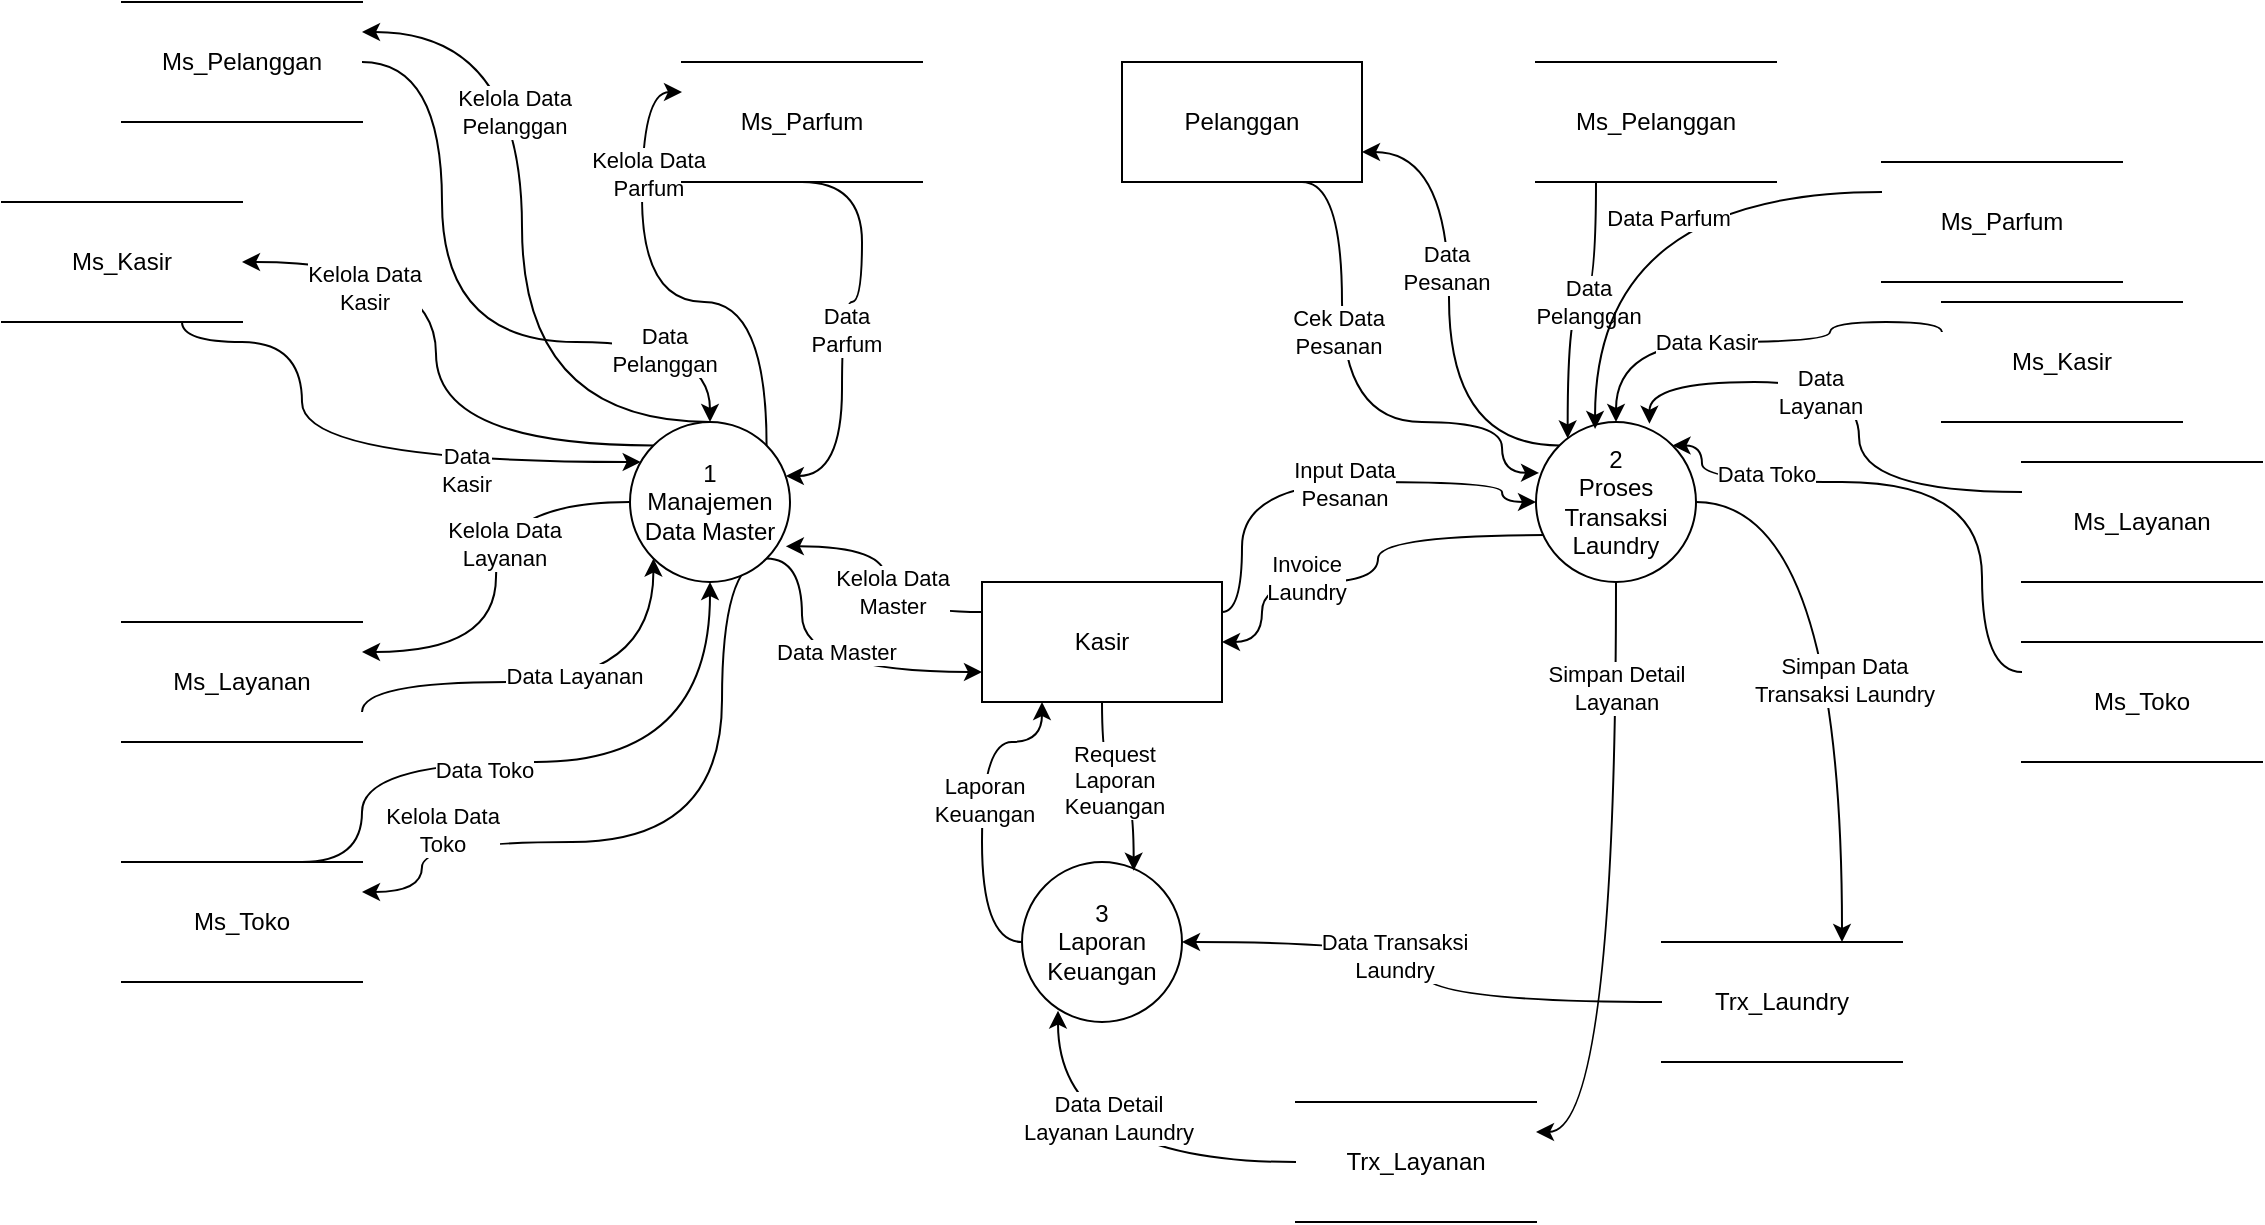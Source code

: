 <mxfile version="27.2.0">
  <diagram name="Page-1" id="xSfu-cIpNM1NF606pljN">
    <mxGraphModel dx="1027" dy="569" grid="1" gridSize="10" guides="1" tooltips="1" connect="1" arrows="1" fold="1" page="1" pageScale="1" pageWidth="827" pageHeight="1169" math="0" shadow="0">
      <root>
        <mxCell id="0" />
        <mxCell id="1" parent="0" />
        <mxCell id="YZ_7ZJklDh7weQv1-c1d-18" style="edgeStyle=orthogonalEdgeStyle;shape=connector;curved=1;rounded=0;orthogonalLoop=1;jettySize=auto;html=1;exitX=0.5;exitY=0;exitDx=0;exitDy=0;entryX=1;entryY=0.25;entryDx=0;entryDy=0;strokeColor=default;align=center;verticalAlign=middle;fontFamily=Helvetica;fontSize=11;fontColor=default;labelBackgroundColor=default;endArrow=classic;" parent="1" source="YZ_7ZJklDh7weQv1-c1d-3" target="YZ_7ZJklDh7weQv1-c1d-7" edge="1">
          <mxGeometry relative="1" as="geometry">
            <Array as="points">
              <mxPoint x="320" y="260" />
              <mxPoint x="320" y="65" />
            </Array>
          </mxGeometry>
        </mxCell>
        <mxCell id="YZ_7ZJklDh7weQv1-c1d-19" value="Kelola Data&lt;br&gt;Pelanggan" style="edgeLabel;html=1;align=center;verticalAlign=middle;resizable=0;points=[];fontFamily=Helvetica;fontSize=11;fontColor=default;labelBackgroundColor=default;" parent="YZ_7ZJklDh7weQv1-c1d-18" vertex="1" connectable="0">
          <mxGeometry x="0.349" y="4" relative="1" as="geometry">
            <mxPoint as="offset" />
          </mxGeometry>
        </mxCell>
        <mxCell id="YZ_7ZJklDh7weQv1-c1d-24" style="edgeStyle=orthogonalEdgeStyle;shape=connector;curved=1;rounded=0;orthogonalLoop=1;jettySize=auto;html=1;exitX=0;exitY=0;exitDx=0;exitDy=0;entryX=1;entryY=0.5;entryDx=0;entryDy=0;strokeColor=default;align=center;verticalAlign=middle;fontFamily=Helvetica;fontSize=11;fontColor=default;labelBackgroundColor=default;endArrow=classic;" parent="1" source="YZ_7ZJklDh7weQv1-c1d-3" target="YZ_7ZJklDh7weQv1-c1d-8" edge="1">
          <mxGeometry relative="1" as="geometry" />
        </mxCell>
        <mxCell id="YZ_7ZJklDh7weQv1-c1d-26" value="Kelola Data&lt;br&gt;Kasir" style="edgeLabel;html=1;align=center;verticalAlign=middle;resizable=0;points=[];fontFamily=Helvetica;fontSize=11;fontColor=default;labelBackgroundColor=default;" parent="YZ_7ZJklDh7weQv1-c1d-24" vertex="1" connectable="0">
          <mxGeometry x="0.589" y="13" relative="1" as="geometry">
            <mxPoint as="offset" />
          </mxGeometry>
        </mxCell>
        <mxCell id="CbBDcJ3HCzYPkdTsJaEf-1" style="edgeStyle=orthogonalEdgeStyle;rounded=0;orthogonalLoop=1;jettySize=auto;html=1;exitX=0;exitY=0.5;exitDx=0;exitDy=0;entryX=1;entryY=0.25;entryDx=0;entryDy=0;curved=1;" edge="1" parent="1" source="YZ_7ZJklDh7weQv1-c1d-3" target="YZ_7ZJklDh7weQv1-c1d-9">
          <mxGeometry relative="1" as="geometry" />
        </mxCell>
        <mxCell id="CbBDcJ3HCzYPkdTsJaEf-2" value="Kelola Data&lt;div&gt;Layanan&lt;/div&gt;" style="edgeLabel;html=1;align=center;verticalAlign=middle;resizable=0;points=[];fontFamily=Helvetica;fontSize=11;fontColor=default;labelBackgroundColor=default;" vertex="1" connectable="0" parent="CbBDcJ3HCzYPkdTsJaEf-1">
          <mxGeometry x="-0.164" y="4" relative="1" as="geometry">
            <mxPoint as="offset" />
          </mxGeometry>
        </mxCell>
        <mxCell id="CbBDcJ3HCzYPkdTsJaEf-8" style="edgeStyle=orthogonalEdgeStyle;shape=connector;curved=1;rounded=0;orthogonalLoop=1;jettySize=auto;html=1;exitX=1;exitY=1;exitDx=0;exitDy=0;entryX=1;entryY=0.25;entryDx=0;entryDy=0;strokeColor=default;align=center;verticalAlign=middle;fontFamily=Helvetica;fontSize=11;fontColor=default;labelBackgroundColor=default;endArrow=classic;" edge="1" parent="1" source="YZ_7ZJklDh7weQv1-c1d-3" target="YZ_7ZJklDh7weQv1-c1d-10">
          <mxGeometry relative="1" as="geometry">
            <Array as="points">
              <mxPoint x="420" y="328" />
              <mxPoint x="420" y="470" />
              <mxPoint x="270" y="470" />
              <mxPoint x="270" y="495" />
            </Array>
          </mxGeometry>
        </mxCell>
        <mxCell id="CbBDcJ3HCzYPkdTsJaEf-9" value="Kelola Data&lt;br&gt;Toko" style="edgeLabel;html=1;align=center;verticalAlign=middle;resizable=0;points=[];fontFamily=Helvetica;fontSize=11;fontColor=default;labelBackgroundColor=default;" vertex="1" connectable="0" parent="CbBDcJ3HCzYPkdTsJaEf-8">
          <mxGeometry x="0.651" y="-6" relative="1" as="geometry">
            <mxPoint as="offset" />
          </mxGeometry>
        </mxCell>
        <mxCell id="CbBDcJ3HCzYPkdTsJaEf-15" style="edgeStyle=orthogonalEdgeStyle;shape=connector;curved=1;rounded=0;orthogonalLoop=1;jettySize=auto;html=1;exitX=1;exitY=0;exitDx=0;exitDy=0;entryX=0;entryY=0.25;entryDx=0;entryDy=0;strokeColor=default;align=center;verticalAlign=middle;fontFamily=Helvetica;fontSize=11;fontColor=default;labelBackgroundColor=default;endArrow=classic;" edge="1" parent="1" source="YZ_7ZJklDh7weQv1-c1d-3" target="YZ_7ZJklDh7weQv1-c1d-11">
          <mxGeometry relative="1" as="geometry">
            <Array as="points">
              <mxPoint x="443" y="200" />
              <mxPoint x="380" y="200" />
              <mxPoint x="380" y="95" />
            </Array>
          </mxGeometry>
        </mxCell>
        <mxCell id="CbBDcJ3HCzYPkdTsJaEf-17" value="Kelola Data&lt;br&gt;Parfum" style="edgeLabel;html=1;align=center;verticalAlign=middle;resizable=0;points=[];fontFamily=Helvetica;fontSize=11;fontColor=default;labelBackgroundColor=default;" vertex="1" connectable="0" parent="CbBDcJ3HCzYPkdTsJaEf-15">
          <mxGeometry x="0.53" y="-3" relative="1" as="geometry">
            <mxPoint as="offset" />
          </mxGeometry>
        </mxCell>
        <mxCell id="CbBDcJ3HCzYPkdTsJaEf-23" style="edgeStyle=orthogonalEdgeStyle;shape=connector;curved=1;rounded=0;orthogonalLoop=1;jettySize=auto;html=1;exitX=1;exitY=1;exitDx=0;exitDy=0;entryX=0;entryY=0.75;entryDx=0;entryDy=0;strokeColor=default;align=center;verticalAlign=middle;fontFamily=Helvetica;fontSize=11;fontColor=default;labelBackgroundColor=default;endArrow=classic;" edge="1" parent="1" source="YZ_7ZJklDh7weQv1-c1d-3" target="YZ_7ZJklDh7weQv1-c1d-6">
          <mxGeometry relative="1" as="geometry">
            <Array as="points">
              <mxPoint x="460" y="328" />
              <mxPoint x="460" y="385" />
            </Array>
          </mxGeometry>
        </mxCell>
        <mxCell id="CbBDcJ3HCzYPkdTsJaEf-24" value="Data Master" style="edgeLabel;html=1;align=center;verticalAlign=middle;resizable=0;points=[];fontFamily=Helvetica;fontSize=11;fontColor=default;labelBackgroundColor=default;" vertex="1" connectable="0" parent="CbBDcJ3HCzYPkdTsJaEf-23">
          <mxGeometry x="0.108" y="10" relative="1" as="geometry">
            <mxPoint as="offset" />
          </mxGeometry>
        </mxCell>
        <mxCell id="YZ_7ZJklDh7weQv1-c1d-3" value="&lt;div&gt;&lt;span style=&quot;background-color: transparent; color: light-dark(rgb(0, 0, 0), rgb(255, 255, 255));&quot;&gt;1&lt;/span&gt;&lt;/div&gt;&lt;div&gt;&lt;span style=&quot;background-color: transparent; color: light-dark(rgb(0, 0, 0), rgb(255, 255, 255));&quot;&gt;Manajemen&lt;/span&gt;&lt;/div&gt;&lt;div&gt;Data Master&lt;/div&gt;" style="ellipse;whiteSpace=wrap;html=1;aspect=fixed;" parent="1" vertex="1">
          <mxGeometry x="374" y="260" width="80" height="80" as="geometry" />
        </mxCell>
        <mxCell id="CbBDcJ3HCzYPkdTsJaEf-62" style="edgeStyle=orthogonalEdgeStyle;shape=connector;curved=1;rounded=0;orthogonalLoop=1;jettySize=auto;html=1;exitX=0;exitY=0.5;exitDx=0;exitDy=0;entryX=0.25;entryY=1;entryDx=0;entryDy=0;strokeColor=default;align=center;verticalAlign=middle;fontFamily=Helvetica;fontSize=11;fontColor=default;labelBackgroundColor=default;endArrow=classic;" edge="1" parent="1" source="YZ_7ZJklDh7weQv1-c1d-4" target="YZ_7ZJklDh7weQv1-c1d-6">
          <mxGeometry relative="1" as="geometry">
            <Array as="points">
              <mxPoint x="550" y="520" />
              <mxPoint x="550" y="420" />
              <mxPoint x="580" y="420" />
            </Array>
          </mxGeometry>
        </mxCell>
        <mxCell id="CbBDcJ3HCzYPkdTsJaEf-63" value="Laporan&lt;div&gt;Keuangan&lt;/div&gt;" style="edgeLabel;html=1;align=center;verticalAlign=middle;resizable=0;points=[];fontFamily=Helvetica;fontSize=11;fontColor=default;labelBackgroundColor=default;" vertex="1" connectable="0" parent="CbBDcJ3HCzYPkdTsJaEf-62">
          <mxGeometry x="0.075" y="-1" relative="1" as="geometry">
            <mxPoint as="offset" />
          </mxGeometry>
        </mxCell>
        <mxCell id="YZ_7ZJklDh7weQv1-c1d-4" value="&lt;div&gt;3&lt;/div&gt;&lt;div&gt;Laporan&lt;/div&gt;&lt;div&gt;Keuangan&lt;/div&gt;" style="ellipse;whiteSpace=wrap;html=1;aspect=fixed;" parent="1" vertex="1">
          <mxGeometry x="570" y="480" width="80" height="80" as="geometry" />
        </mxCell>
        <mxCell id="CbBDcJ3HCzYPkdTsJaEf-39" style="edgeStyle=orthogonalEdgeStyle;shape=connector;curved=1;rounded=0;orthogonalLoop=1;jettySize=auto;html=1;exitX=1;exitY=0.25;exitDx=0;exitDy=0;entryX=0;entryY=0.5;entryDx=0;entryDy=0;strokeColor=default;align=center;verticalAlign=middle;fontFamily=Helvetica;fontSize=11;fontColor=default;labelBackgroundColor=default;endArrow=classic;" edge="1" parent="1" source="YZ_7ZJklDh7weQv1-c1d-6" target="YZ_7ZJklDh7weQv1-c1d-2">
          <mxGeometry relative="1" as="geometry">
            <Array as="points">
              <mxPoint x="680" y="355" />
              <mxPoint x="680" y="290" />
              <mxPoint x="810" y="290" />
              <mxPoint x="810" y="300" />
            </Array>
          </mxGeometry>
        </mxCell>
        <mxCell id="CbBDcJ3HCzYPkdTsJaEf-40" value="Input Data&lt;br&gt;Pesanan" style="edgeLabel;html=1;align=center;verticalAlign=middle;resizable=0;points=[];fontFamily=Helvetica;fontSize=11;fontColor=default;labelBackgroundColor=default;" vertex="1" connectable="0" parent="CbBDcJ3HCzYPkdTsJaEf-39">
          <mxGeometry x="0.082" y="-1" relative="1" as="geometry">
            <mxPoint as="offset" />
          </mxGeometry>
        </mxCell>
        <mxCell id="YZ_7ZJklDh7weQv1-c1d-6" value="Kasir" style="rounded=0;whiteSpace=wrap;html=1;" parent="1" vertex="1">
          <mxGeometry x="550" y="340" width="120" height="60" as="geometry" />
        </mxCell>
        <mxCell id="YZ_7ZJklDh7weQv1-c1d-20" style="edgeStyle=orthogonalEdgeStyle;shape=connector;curved=1;rounded=0;orthogonalLoop=1;jettySize=auto;html=1;exitX=1;exitY=0.5;exitDx=0;exitDy=0;entryX=0.5;entryY=0;entryDx=0;entryDy=0;strokeColor=default;align=center;verticalAlign=middle;fontFamily=Helvetica;fontSize=11;fontColor=default;labelBackgroundColor=default;endArrow=classic;" parent="1" source="YZ_7ZJklDh7weQv1-c1d-7" target="YZ_7ZJklDh7weQv1-c1d-3" edge="1">
          <mxGeometry relative="1" as="geometry">
            <Array as="points">
              <mxPoint x="280" y="80" />
              <mxPoint x="280" y="220" />
              <mxPoint x="414" y="220" />
            </Array>
          </mxGeometry>
        </mxCell>
        <mxCell id="CbBDcJ3HCzYPkdTsJaEf-38" value="Data&lt;div&gt;Pelanggan&lt;/div&gt;" style="edgeLabel;html=1;align=center;verticalAlign=middle;resizable=0;points=[];fontFamily=Helvetica;fontSize=11;fontColor=default;labelBackgroundColor=default;" vertex="1" connectable="0" parent="YZ_7ZJklDh7weQv1-c1d-20">
          <mxGeometry x="0.64" y="-4" relative="1" as="geometry">
            <mxPoint as="offset" />
          </mxGeometry>
        </mxCell>
        <mxCell id="YZ_7ZJklDh7weQv1-c1d-7" value="Ms_Pelanggan" style="shape=partialRectangle;whiteSpace=wrap;html=1;left=0;right=0;fillColor=none;" parent="1" vertex="1">
          <mxGeometry x="120" y="50" width="120" height="60" as="geometry" />
        </mxCell>
        <mxCell id="YZ_7ZJklDh7weQv1-c1d-25" style="edgeStyle=orthogonalEdgeStyle;shape=connector;curved=1;rounded=0;orthogonalLoop=1;jettySize=auto;html=1;exitX=0.75;exitY=1;exitDx=0;exitDy=0;strokeColor=default;align=center;verticalAlign=middle;fontFamily=Helvetica;fontSize=11;fontColor=default;labelBackgroundColor=default;endArrow=classic;" parent="1" source="YZ_7ZJklDh7weQv1-c1d-8" target="YZ_7ZJklDh7weQv1-c1d-3" edge="1">
          <mxGeometry relative="1" as="geometry">
            <Array as="points">
              <mxPoint x="150" y="220" />
              <mxPoint x="210" y="220" />
              <mxPoint x="210" y="280" />
            </Array>
          </mxGeometry>
        </mxCell>
        <mxCell id="YZ_7ZJklDh7weQv1-c1d-27" value="Data&lt;br&gt;Kasir" style="edgeLabel;html=1;align=center;verticalAlign=middle;resizable=0;points=[];fontFamily=Helvetica;fontSize=11;fontColor=default;labelBackgroundColor=default;" parent="YZ_7ZJklDh7weQv1-c1d-25" vertex="1" connectable="0">
          <mxGeometry x="0.415" y="-4" relative="1" as="geometry">
            <mxPoint as="offset" />
          </mxGeometry>
        </mxCell>
        <mxCell id="YZ_7ZJklDh7weQv1-c1d-8" value="Ms_Kasir" style="shape=partialRectangle;whiteSpace=wrap;html=1;left=0;right=0;fillColor=none;" parent="1" vertex="1">
          <mxGeometry x="60" y="150" width="120" height="60" as="geometry" />
        </mxCell>
        <mxCell id="CbBDcJ3HCzYPkdTsJaEf-3" style="edgeStyle=orthogonalEdgeStyle;shape=connector;curved=1;rounded=0;orthogonalLoop=1;jettySize=auto;html=1;exitX=1;exitY=0.75;exitDx=0;exitDy=0;entryX=0;entryY=1;entryDx=0;entryDy=0;strokeColor=default;align=center;verticalAlign=middle;fontFamily=Helvetica;fontSize=11;fontColor=default;labelBackgroundColor=default;endArrow=classic;" edge="1" parent="1" source="YZ_7ZJklDh7weQv1-c1d-9" target="YZ_7ZJklDh7weQv1-c1d-3">
          <mxGeometry relative="1" as="geometry">
            <Array as="points">
              <mxPoint x="240" y="390" />
              <mxPoint x="386" y="390" />
            </Array>
          </mxGeometry>
        </mxCell>
        <mxCell id="CbBDcJ3HCzYPkdTsJaEf-5" value="Data Layanan" style="edgeLabel;html=1;align=center;verticalAlign=middle;resizable=0;points=[];fontFamily=Helvetica;fontSize=11;fontColor=default;labelBackgroundColor=default;" vertex="1" connectable="0" parent="CbBDcJ3HCzYPkdTsJaEf-3">
          <mxGeometry x="0.09" y="3" relative="1" as="geometry">
            <mxPoint as="offset" />
          </mxGeometry>
        </mxCell>
        <mxCell id="YZ_7ZJklDh7weQv1-c1d-9" value="Ms_Layanan" style="shape=partialRectangle;whiteSpace=wrap;html=1;left=0;right=0;fillColor=none;" parent="1" vertex="1">
          <mxGeometry x="120" y="360" width="120" height="60" as="geometry" />
        </mxCell>
        <mxCell id="CbBDcJ3HCzYPkdTsJaEf-6" style="edgeStyle=orthogonalEdgeStyle;shape=connector;curved=1;rounded=0;orthogonalLoop=1;jettySize=auto;html=1;exitX=0.75;exitY=0;exitDx=0;exitDy=0;entryX=0.5;entryY=1;entryDx=0;entryDy=0;strokeColor=default;align=center;verticalAlign=middle;fontFamily=Helvetica;fontSize=11;fontColor=default;labelBackgroundColor=default;endArrow=classic;" edge="1" parent="1" source="YZ_7ZJklDh7weQv1-c1d-10" target="YZ_7ZJklDh7weQv1-c1d-3">
          <mxGeometry relative="1" as="geometry">
            <Array as="points">
              <mxPoint x="240" y="480" />
              <mxPoint x="240" y="430" />
              <mxPoint x="414" y="430" />
            </Array>
          </mxGeometry>
        </mxCell>
        <mxCell id="CbBDcJ3HCzYPkdTsJaEf-7" value="Data Toko" style="edgeLabel;html=1;align=center;verticalAlign=middle;resizable=0;points=[];fontFamily=Helvetica;fontSize=11;fontColor=default;labelBackgroundColor=default;" vertex="1" connectable="0" parent="CbBDcJ3HCzYPkdTsJaEf-6">
          <mxGeometry x="-0.184" y="-4" relative="1" as="geometry">
            <mxPoint as="offset" />
          </mxGeometry>
        </mxCell>
        <mxCell id="YZ_7ZJklDh7weQv1-c1d-10" value="Ms_Toko" style="shape=partialRectangle;whiteSpace=wrap;html=1;left=0;right=0;fillColor=none;" parent="1" vertex="1">
          <mxGeometry x="120" y="480" width="120" height="60" as="geometry" />
        </mxCell>
        <mxCell id="YZ_7ZJklDh7weQv1-c1d-11" value="Ms_Parfum" style="shape=partialRectangle;whiteSpace=wrap;html=1;left=0;right=0;fillColor=none;" parent="1" vertex="1">
          <mxGeometry x="400" y="80" width="120" height="60" as="geometry" />
        </mxCell>
        <mxCell id="CbBDcJ3HCzYPkdTsJaEf-69" style="edgeStyle=orthogonalEdgeStyle;shape=connector;curved=1;rounded=0;orthogonalLoop=1;jettySize=auto;html=1;exitX=0;exitY=0.5;exitDx=0;exitDy=0;entryX=1;entryY=0.5;entryDx=0;entryDy=0;strokeColor=default;align=center;verticalAlign=middle;fontFamily=Helvetica;fontSize=11;fontColor=default;labelBackgroundColor=default;endArrow=classic;" edge="1" parent="1" source="YZ_7ZJklDh7weQv1-c1d-12" target="YZ_7ZJklDh7weQv1-c1d-4">
          <mxGeometry relative="1" as="geometry" />
        </mxCell>
        <mxCell id="CbBDcJ3HCzYPkdTsJaEf-70" value="Data Transaksi&lt;div&gt;Laundry&lt;/div&gt;" style="edgeLabel;html=1;align=center;verticalAlign=middle;resizable=0;points=[];fontFamily=Helvetica;fontSize=11;fontColor=default;labelBackgroundColor=default;" vertex="1" connectable="0" parent="CbBDcJ3HCzYPkdTsJaEf-69">
          <mxGeometry x="0.216" y="7" relative="1" as="geometry">
            <mxPoint as="offset" />
          </mxGeometry>
        </mxCell>
        <mxCell id="YZ_7ZJklDh7weQv1-c1d-12" value="Trx_Laundry" style="shape=partialRectangle;whiteSpace=wrap;html=1;left=0;right=0;fillColor=none;" parent="1" vertex="1">
          <mxGeometry x="890" y="520" width="120" height="60" as="geometry" />
        </mxCell>
        <mxCell id="YZ_7ZJklDh7weQv1-c1d-13" value="Trx_Layanan" style="shape=partialRectangle;whiteSpace=wrap;html=1;left=0;right=0;fillColor=none;" parent="1" vertex="1">
          <mxGeometry x="707" y="600" width="120" height="60" as="geometry" />
        </mxCell>
        <mxCell id="CbBDcJ3HCzYPkdTsJaEf-21" style="edgeStyle=orthogonalEdgeStyle;shape=connector;curved=1;rounded=0;orthogonalLoop=1;jettySize=auto;html=1;exitX=0;exitY=0.25;exitDx=0;exitDy=0;entryX=0.974;entryY=0.777;entryDx=0;entryDy=0;entryPerimeter=0;strokeColor=default;align=center;verticalAlign=middle;fontFamily=Helvetica;fontSize=11;fontColor=default;labelBackgroundColor=default;endArrow=classic;" edge="1" parent="1" source="YZ_7ZJklDh7weQv1-c1d-6" target="YZ_7ZJklDh7weQv1-c1d-3">
          <mxGeometry relative="1" as="geometry" />
        </mxCell>
        <mxCell id="CbBDcJ3HCzYPkdTsJaEf-22" value="Kelola Data&lt;div&gt;Master&lt;/div&gt;" style="edgeLabel;html=1;align=center;verticalAlign=middle;resizable=0;points=[];fontFamily=Helvetica;fontSize=11;fontColor=default;labelBackgroundColor=default;" vertex="1" connectable="0" parent="CbBDcJ3HCzYPkdTsJaEf-21">
          <mxGeometry x="-0.115" y="-3" relative="1" as="geometry">
            <mxPoint as="offset" />
          </mxGeometry>
        </mxCell>
        <mxCell id="CbBDcJ3HCzYPkdTsJaEf-25" style="edgeStyle=orthogonalEdgeStyle;shape=connector;curved=1;rounded=0;orthogonalLoop=1;jettySize=auto;html=1;exitX=0.5;exitY=1;exitDx=0;exitDy=0;entryX=0.974;entryY=0.337;entryDx=0;entryDy=0;entryPerimeter=0;strokeColor=default;align=center;verticalAlign=middle;fontFamily=Helvetica;fontSize=11;fontColor=default;labelBackgroundColor=default;endArrow=classic;" edge="1" parent="1" source="YZ_7ZJklDh7weQv1-c1d-11" target="YZ_7ZJklDh7weQv1-c1d-3">
          <mxGeometry relative="1" as="geometry">
            <Array as="points">
              <mxPoint x="490" y="140" />
              <mxPoint x="490" y="200" />
              <mxPoint x="480" y="200" />
              <mxPoint x="480" y="287" />
            </Array>
          </mxGeometry>
        </mxCell>
        <mxCell id="CbBDcJ3HCzYPkdTsJaEf-26" value="Data&lt;div&gt;Parfum&lt;/div&gt;" style="edgeLabel;html=1;align=center;verticalAlign=middle;resizable=0;points=[];fontFamily=Helvetica;fontSize=11;fontColor=default;labelBackgroundColor=default;" vertex="1" connectable="0" parent="CbBDcJ3HCzYPkdTsJaEf-25">
          <mxGeometry x="0.056" y="2" relative="1" as="geometry">
            <mxPoint as="offset" />
          </mxGeometry>
        </mxCell>
        <mxCell id="CbBDcJ3HCzYPkdTsJaEf-47" style="edgeStyle=orthogonalEdgeStyle;shape=connector;curved=1;rounded=0;orthogonalLoop=1;jettySize=auto;html=1;exitX=0.25;exitY=1;exitDx=0;exitDy=0;entryX=0.198;entryY=0.103;entryDx=0;entryDy=0;strokeColor=default;align=center;verticalAlign=middle;fontFamily=Helvetica;fontSize=11;fontColor=default;labelBackgroundColor=default;endArrow=classic;entryPerimeter=0;" edge="1" parent="1" source="CbBDcJ3HCzYPkdTsJaEf-29" target="YZ_7ZJklDh7weQv1-c1d-2">
          <mxGeometry relative="1" as="geometry" />
        </mxCell>
        <mxCell id="CbBDcJ3HCzYPkdTsJaEf-48" value="Data&lt;div&gt;Pelanggan&lt;/div&gt;" style="edgeLabel;html=1;align=center;verticalAlign=middle;resizable=0;points=[];fontFamily=Helvetica;fontSize=11;fontColor=default;labelBackgroundColor=default;" vertex="1" connectable="0" parent="CbBDcJ3HCzYPkdTsJaEf-47">
          <mxGeometry x="-0.091" relative="1" as="geometry">
            <mxPoint as="offset" />
          </mxGeometry>
        </mxCell>
        <mxCell id="CbBDcJ3HCzYPkdTsJaEf-29" value="Ms_Pelanggan" style="shape=partialRectangle;whiteSpace=wrap;html=1;left=0;right=0;fillColor=none;" vertex="1" parent="1">
          <mxGeometry x="827" y="80" width="120" height="60" as="geometry" />
        </mxCell>
        <mxCell id="CbBDcJ3HCzYPkdTsJaEf-51" style="edgeStyle=orthogonalEdgeStyle;shape=connector;curved=1;rounded=0;orthogonalLoop=1;jettySize=auto;html=1;exitX=0;exitY=0.25;exitDx=0;exitDy=0;entryX=0.5;entryY=0;entryDx=0;entryDy=0;strokeColor=default;align=center;verticalAlign=middle;fontFamily=Helvetica;fontSize=11;fontColor=default;labelBackgroundColor=default;endArrow=classic;" edge="1" parent="1" source="CbBDcJ3HCzYPkdTsJaEf-30" target="YZ_7ZJklDh7weQv1-c1d-2">
          <mxGeometry relative="1" as="geometry">
            <Array as="points">
              <mxPoint x="1030" y="210" />
              <mxPoint x="974" y="210" />
              <mxPoint x="974" y="220" />
              <mxPoint x="867" y="220" />
            </Array>
          </mxGeometry>
        </mxCell>
        <mxCell id="CbBDcJ3HCzYPkdTsJaEf-52" value="Data Kasir" style="edgeLabel;html=1;align=center;verticalAlign=middle;resizable=0;points=[];fontFamily=Helvetica;fontSize=11;fontColor=default;labelBackgroundColor=default;" vertex="1" connectable="0" parent="CbBDcJ3HCzYPkdTsJaEf-51">
          <mxGeometry x="0.224" relative="1" as="geometry">
            <mxPoint as="offset" />
          </mxGeometry>
        </mxCell>
        <mxCell id="CbBDcJ3HCzYPkdTsJaEf-30" value="Ms_Kasir" style="shape=partialRectangle;whiteSpace=wrap;html=1;left=0;right=0;fillColor=none;" vertex="1" parent="1">
          <mxGeometry x="1030" y="200" width="120" height="60" as="geometry" />
        </mxCell>
        <mxCell id="CbBDcJ3HCzYPkdTsJaEf-31" value="Ms_Layanan" style="shape=partialRectangle;whiteSpace=wrap;html=1;left=0;right=0;fillColor=none;" vertex="1" parent="1">
          <mxGeometry x="1070" y="280" width="120" height="60" as="geometry" />
        </mxCell>
        <mxCell id="CbBDcJ3HCzYPkdTsJaEf-55" style="edgeStyle=orthogonalEdgeStyle;shape=connector;curved=1;rounded=0;orthogonalLoop=1;jettySize=auto;html=1;exitX=0;exitY=0.25;exitDx=0;exitDy=0;entryX=1;entryY=0;entryDx=0;entryDy=0;strokeColor=default;align=center;verticalAlign=middle;fontFamily=Helvetica;fontSize=11;fontColor=default;labelBackgroundColor=default;endArrow=classic;" edge="1" parent="1" source="CbBDcJ3HCzYPkdTsJaEf-32" target="YZ_7ZJklDh7weQv1-c1d-2">
          <mxGeometry relative="1" as="geometry">
            <Array as="points">
              <mxPoint x="1050" y="385" />
              <mxPoint x="1050" y="290" />
              <mxPoint x="910" y="290" />
              <mxPoint x="910" y="272" />
            </Array>
          </mxGeometry>
        </mxCell>
        <mxCell id="CbBDcJ3HCzYPkdTsJaEf-56" value="Data Toko" style="edgeLabel;html=1;align=center;verticalAlign=middle;resizable=0;points=[];fontFamily=Helvetica;fontSize=11;fontColor=default;labelBackgroundColor=default;" vertex="1" connectable="0" parent="CbBDcJ3HCzYPkdTsJaEf-55">
          <mxGeometry x="0.551" y="-4" relative="1" as="geometry">
            <mxPoint as="offset" />
          </mxGeometry>
        </mxCell>
        <mxCell id="CbBDcJ3HCzYPkdTsJaEf-32" value="Ms_Toko" style="shape=partialRectangle;whiteSpace=wrap;html=1;left=0;right=0;fillColor=none;" vertex="1" parent="1">
          <mxGeometry x="1070" y="370" width="120" height="60" as="geometry" />
        </mxCell>
        <mxCell id="CbBDcJ3HCzYPkdTsJaEf-33" value="Ms_Parfum" style="shape=partialRectangle;whiteSpace=wrap;html=1;left=0;right=0;fillColor=none;" vertex="1" parent="1">
          <mxGeometry x="1000" y="130" width="120" height="60" as="geometry" />
        </mxCell>
        <mxCell id="CbBDcJ3HCzYPkdTsJaEf-35" style="edgeStyle=orthogonalEdgeStyle;shape=connector;curved=1;rounded=0;orthogonalLoop=1;jettySize=auto;html=1;exitX=0;exitY=0;exitDx=0;exitDy=0;entryX=1;entryY=0.75;entryDx=0;entryDy=0;strokeColor=default;align=center;verticalAlign=middle;fontFamily=Helvetica;fontSize=11;fontColor=default;labelBackgroundColor=default;endArrow=classic;" edge="1" parent="1" source="YZ_7ZJklDh7weQv1-c1d-2" target="YZ_7ZJklDh7weQv1-c1d-5">
          <mxGeometry relative="1" as="geometry" />
        </mxCell>
        <mxCell id="CbBDcJ3HCzYPkdTsJaEf-37" value="Data&lt;div&gt;Pesanan&lt;/div&gt;" style="edgeLabel;html=1;align=center;verticalAlign=middle;resizable=0;points=[];fontFamily=Helvetica;fontSize=11;fontColor=default;labelBackgroundColor=default;" vertex="1" connectable="0" parent="CbBDcJ3HCzYPkdTsJaEf-35">
          <mxGeometry x="0.175" y="2" relative="1" as="geometry">
            <mxPoint as="offset" />
          </mxGeometry>
        </mxCell>
        <mxCell id="CbBDcJ3HCzYPkdTsJaEf-41" style="edgeStyle=orthogonalEdgeStyle;shape=connector;curved=1;rounded=0;orthogonalLoop=1;jettySize=auto;html=1;exitX=0.054;exitY=0.707;exitDx=0;exitDy=0;entryX=1;entryY=0.5;entryDx=0;entryDy=0;strokeColor=default;align=center;verticalAlign=middle;fontFamily=Helvetica;fontSize=11;fontColor=default;labelBackgroundColor=default;endArrow=classic;exitPerimeter=0;" edge="1" parent="1" source="YZ_7ZJklDh7weQv1-c1d-2" target="YZ_7ZJklDh7weQv1-c1d-6">
          <mxGeometry relative="1" as="geometry">
            <Array as="points">
              <mxPoint x="748" y="317" />
              <mxPoint x="748" y="340" />
              <mxPoint x="690" y="340" />
              <mxPoint x="690" y="370" />
            </Array>
          </mxGeometry>
        </mxCell>
        <mxCell id="CbBDcJ3HCzYPkdTsJaEf-44" value="Invoice&lt;div&gt;Laundry&lt;/div&gt;" style="edgeLabel;html=1;align=center;verticalAlign=middle;resizable=0;points=[];fontFamily=Helvetica;fontSize=11;fontColor=default;labelBackgroundColor=default;" vertex="1" connectable="0" parent="CbBDcJ3HCzYPkdTsJaEf-41">
          <mxGeometry x="0.329" y="-2" relative="1" as="geometry">
            <mxPoint as="offset" />
          </mxGeometry>
        </mxCell>
        <mxCell id="CbBDcJ3HCzYPkdTsJaEf-57" style="edgeStyle=orthogonalEdgeStyle;shape=connector;curved=1;rounded=0;orthogonalLoop=1;jettySize=auto;html=1;exitX=1;exitY=0.5;exitDx=0;exitDy=0;entryX=0.75;entryY=0;entryDx=0;entryDy=0;strokeColor=default;align=center;verticalAlign=middle;fontFamily=Helvetica;fontSize=11;fontColor=default;labelBackgroundColor=default;endArrow=classic;" edge="1" parent="1" source="YZ_7ZJklDh7weQv1-c1d-2" target="YZ_7ZJklDh7weQv1-c1d-12">
          <mxGeometry relative="1" as="geometry" />
        </mxCell>
        <mxCell id="CbBDcJ3HCzYPkdTsJaEf-61" value="Simpan Data&lt;div&gt;Transaksi Laundry&lt;/div&gt;" style="edgeLabel;html=1;align=center;verticalAlign=middle;resizable=0;points=[];fontFamily=Helvetica;fontSize=11;fontColor=default;labelBackgroundColor=default;" vertex="1" connectable="0" parent="CbBDcJ3HCzYPkdTsJaEf-57">
          <mxGeometry x="0.111" y="1" relative="1" as="geometry">
            <mxPoint y="-1" as="offset" />
          </mxGeometry>
        </mxCell>
        <mxCell id="CbBDcJ3HCzYPkdTsJaEf-59" style="edgeStyle=orthogonalEdgeStyle;shape=connector;curved=1;rounded=0;orthogonalLoop=1;jettySize=auto;html=1;exitX=0.5;exitY=1;exitDx=0;exitDy=0;entryX=1;entryY=0.25;entryDx=0;entryDy=0;strokeColor=default;align=center;verticalAlign=middle;fontFamily=Helvetica;fontSize=11;fontColor=default;labelBackgroundColor=default;endArrow=classic;" edge="1" parent="1" source="YZ_7ZJklDh7weQv1-c1d-2" target="YZ_7ZJklDh7weQv1-c1d-13">
          <mxGeometry relative="1" as="geometry" />
        </mxCell>
        <mxCell id="CbBDcJ3HCzYPkdTsJaEf-60" value="Simpan Detail&lt;div&gt;Layanan&lt;/div&gt;" style="edgeLabel;html=1;align=center;verticalAlign=middle;resizable=0;points=[];fontFamily=Helvetica;fontSize=11;fontColor=default;labelBackgroundColor=default;" vertex="1" connectable="0" parent="CbBDcJ3HCzYPkdTsJaEf-59">
          <mxGeometry x="-0.665" relative="1" as="geometry">
            <mxPoint as="offset" />
          </mxGeometry>
        </mxCell>
        <mxCell id="YZ_7ZJklDh7weQv1-c1d-2" value="&lt;div&gt;2&lt;/div&gt;&lt;div&gt;Proses&lt;/div&gt;&lt;div&gt;Transaksi&lt;/div&gt;&lt;div&gt;Laundry&lt;/div&gt;" style="ellipse;whiteSpace=wrap;html=1;aspect=fixed;" parent="1" vertex="1">
          <mxGeometry x="827" y="260" width="80" height="80" as="geometry" />
        </mxCell>
        <mxCell id="YZ_7ZJklDh7weQv1-c1d-5" value="Pelanggan" style="rounded=0;whiteSpace=wrap;html=1;" parent="1" vertex="1">
          <mxGeometry x="620" y="80" width="120" height="60" as="geometry" />
        </mxCell>
        <mxCell id="CbBDcJ3HCzYPkdTsJaEf-34" style="edgeStyle=orthogonalEdgeStyle;shape=connector;curved=1;rounded=0;orthogonalLoop=1;jettySize=auto;html=1;exitX=0.75;exitY=1;exitDx=0;exitDy=0;entryX=0.019;entryY=0.318;entryDx=0;entryDy=0;entryPerimeter=0;strokeColor=default;align=center;verticalAlign=middle;fontFamily=Helvetica;fontSize=11;fontColor=default;labelBackgroundColor=default;endArrow=classic;" edge="1" parent="1" source="YZ_7ZJklDh7weQv1-c1d-5" target="YZ_7ZJklDh7weQv1-c1d-2">
          <mxGeometry relative="1" as="geometry">
            <Array as="points">
              <mxPoint x="730" y="140" />
              <mxPoint x="730" y="260" />
              <mxPoint x="810" y="260" />
              <mxPoint x="810" y="285" />
            </Array>
          </mxGeometry>
        </mxCell>
        <mxCell id="CbBDcJ3HCzYPkdTsJaEf-71" value="Cek Data&lt;br&gt;Pesanan" style="edgeLabel;html=1;align=center;verticalAlign=middle;resizable=0;points=[];fontFamily=Helvetica;fontSize=11;fontColor=default;labelBackgroundColor=default;" vertex="1" connectable="0" parent="CbBDcJ3HCzYPkdTsJaEf-34">
          <mxGeometry x="-0.284" y="-2" relative="1" as="geometry">
            <mxPoint as="offset" />
          </mxGeometry>
        </mxCell>
        <mxCell id="CbBDcJ3HCzYPkdTsJaEf-49" style="edgeStyle=orthogonalEdgeStyle;shape=connector;curved=1;rounded=0;orthogonalLoop=1;jettySize=auto;html=1;exitX=0;exitY=0.25;exitDx=0;exitDy=0;entryX=0.369;entryY=0.043;entryDx=0;entryDy=0;entryPerimeter=0;strokeColor=default;align=center;verticalAlign=middle;fontFamily=Helvetica;fontSize=11;fontColor=default;labelBackgroundColor=default;endArrow=classic;" edge="1" parent="1" source="CbBDcJ3HCzYPkdTsJaEf-33" target="YZ_7ZJklDh7weQv1-c1d-2">
          <mxGeometry relative="1" as="geometry" />
        </mxCell>
        <mxCell id="CbBDcJ3HCzYPkdTsJaEf-50" value="Data Parfum" style="edgeLabel;html=1;align=center;verticalAlign=middle;resizable=0;points=[];fontFamily=Helvetica;fontSize=11;fontColor=default;labelBackgroundColor=default;" vertex="1" connectable="0" parent="CbBDcJ3HCzYPkdTsJaEf-49">
          <mxGeometry x="-0.184" y="13" relative="1" as="geometry">
            <mxPoint as="offset" />
          </mxGeometry>
        </mxCell>
        <mxCell id="CbBDcJ3HCzYPkdTsJaEf-53" style="edgeStyle=orthogonalEdgeStyle;shape=connector;curved=1;rounded=0;orthogonalLoop=1;jettySize=auto;html=1;exitX=0;exitY=0.25;exitDx=0;exitDy=0;entryX=0.709;entryY=0.011;entryDx=0;entryDy=0;entryPerimeter=0;strokeColor=default;align=center;verticalAlign=middle;fontFamily=Helvetica;fontSize=11;fontColor=default;labelBackgroundColor=default;endArrow=classic;" edge="1" parent="1" source="CbBDcJ3HCzYPkdTsJaEf-31" target="YZ_7ZJklDh7weQv1-c1d-2">
          <mxGeometry relative="1" as="geometry" />
        </mxCell>
        <mxCell id="CbBDcJ3HCzYPkdTsJaEf-54" value="Data&lt;div&gt;Layanan&lt;/div&gt;" style="edgeLabel;html=1;align=center;verticalAlign=middle;resizable=0;points=[];fontFamily=Helvetica;fontSize=11;fontColor=default;labelBackgroundColor=default;" vertex="1" connectable="0" parent="CbBDcJ3HCzYPkdTsJaEf-53">
          <mxGeometry x="0.192" y="5" relative="1" as="geometry">
            <mxPoint as="offset" />
          </mxGeometry>
        </mxCell>
        <mxCell id="CbBDcJ3HCzYPkdTsJaEf-64" style="edgeStyle=orthogonalEdgeStyle;shape=connector;curved=1;rounded=0;orthogonalLoop=1;jettySize=auto;html=1;exitX=0.5;exitY=1;exitDx=0;exitDy=0;entryX=0.698;entryY=0.054;entryDx=0;entryDy=0;entryPerimeter=0;strokeColor=default;align=center;verticalAlign=middle;fontFamily=Helvetica;fontSize=11;fontColor=default;labelBackgroundColor=default;endArrow=classic;" edge="1" parent="1" source="YZ_7ZJklDh7weQv1-c1d-6" target="YZ_7ZJklDh7weQv1-c1d-4">
          <mxGeometry relative="1" as="geometry" />
        </mxCell>
        <mxCell id="CbBDcJ3HCzYPkdTsJaEf-66" value="Request&lt;div&gt;Laporan&lt;/div&gt;&lt;div&gt;&lt;span style=&quot;color: light-dark(rgb(0, 0, 0), rgb(255, 255, 255));&quot;&gt;Keuangan&lt;/span&gt;&lt;/div&gt;" style="edgeLabel;html=1;align=center;verticalAlign=middle;resizable=0;points=[];fontFamily=Helvetica;fontSize=11;fontColor=default;labelBackgroundColor=default;" vertex="1" connectable="0" parent="CbBDcJ3HCzYPkdTsJaEf-64">
          <mxGeometry x="-0.084" y="1" relative="1" as="geometry">
            <mxPoint as="offset" />
          </mxGeometry>
        </mxCell>
        <mxCell id="CbBDcJ3HCzYPkdTsJaEf-67" style="edgeStyle=orthogonalEdgeStyle;shape=connector;curved=1;rounded=0;orthogonalLoop=1;jettySize=auto;html=1;exitX=0;exitY=0.5;exitDx=0;exitDy=0;entryX=0.225;entryY=0.929;entryDx=0;entryDy=0;entryPerimeter=0;strokeColor=default;align=center;verticalAlign=middle;fontFamily=Helvetica;fontSize=11;fontColor=default;labelBackgroundColor=default;endArrow=classic;" edge="1" parent="1" source="YZ_7ZJklDh7weQv1-c1d-13" target="YZ_7ZJklDh7weQv1-c1d-4">
          <mxGeometry relative="1" as="geometry" />
        </mxCell>
        <mxCell id="CbBDcJ3HCzYPkdTsJaEf-68" value="Data Detail&lt;div&gt;Layanan Laundry&lt;/div&gt;" style="edgeLabel;html=1;align=center;verticalAlign=middle;resizable=0;points=[];fontFamily=Helvetica;fontSize=11;fontColor=default;labelBackgroundColor=default;" vertex="1" connectable="0" parent="CbBDcJ3HCzYPkdTsJaEf-67">
          <mxGeometry x="-0.027" y="-22" relative="1" as="geometry">
            <mxPoint as="offset" />
          </mxGeometry>
        </mxCell>
      </root>
    </mxGraphModel>
  </diagram>
</mxfile>
